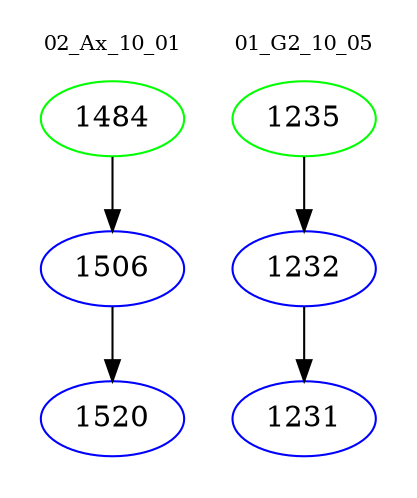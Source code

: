 digraph{
subgraph cluster_0 {
color = white
label = "02_Ax_10_01";
fontsize=10;
T0_1484 [label="1484", color="green"]
T0_1484 -> T0_1506 [color="black"]
T0_1506 [label="1506", color="blue"]
T0_1506 -> T0_1520 [color="black"]
T0_1520 [label="1520", color="blue"]
}
subgraph cluster_1 {
color = white
label = "01_G2_10_05";
fontsize=10;
T1_1235 [label="1235", color="green"]
T1_1235 -> T1_1232 [color="black"]
T1_1232 [label="1232", color="blue"]
T1_1232 -> T1_1231 [color="black"]
T1_1231 [label="1231", color="blue"]
}
}
